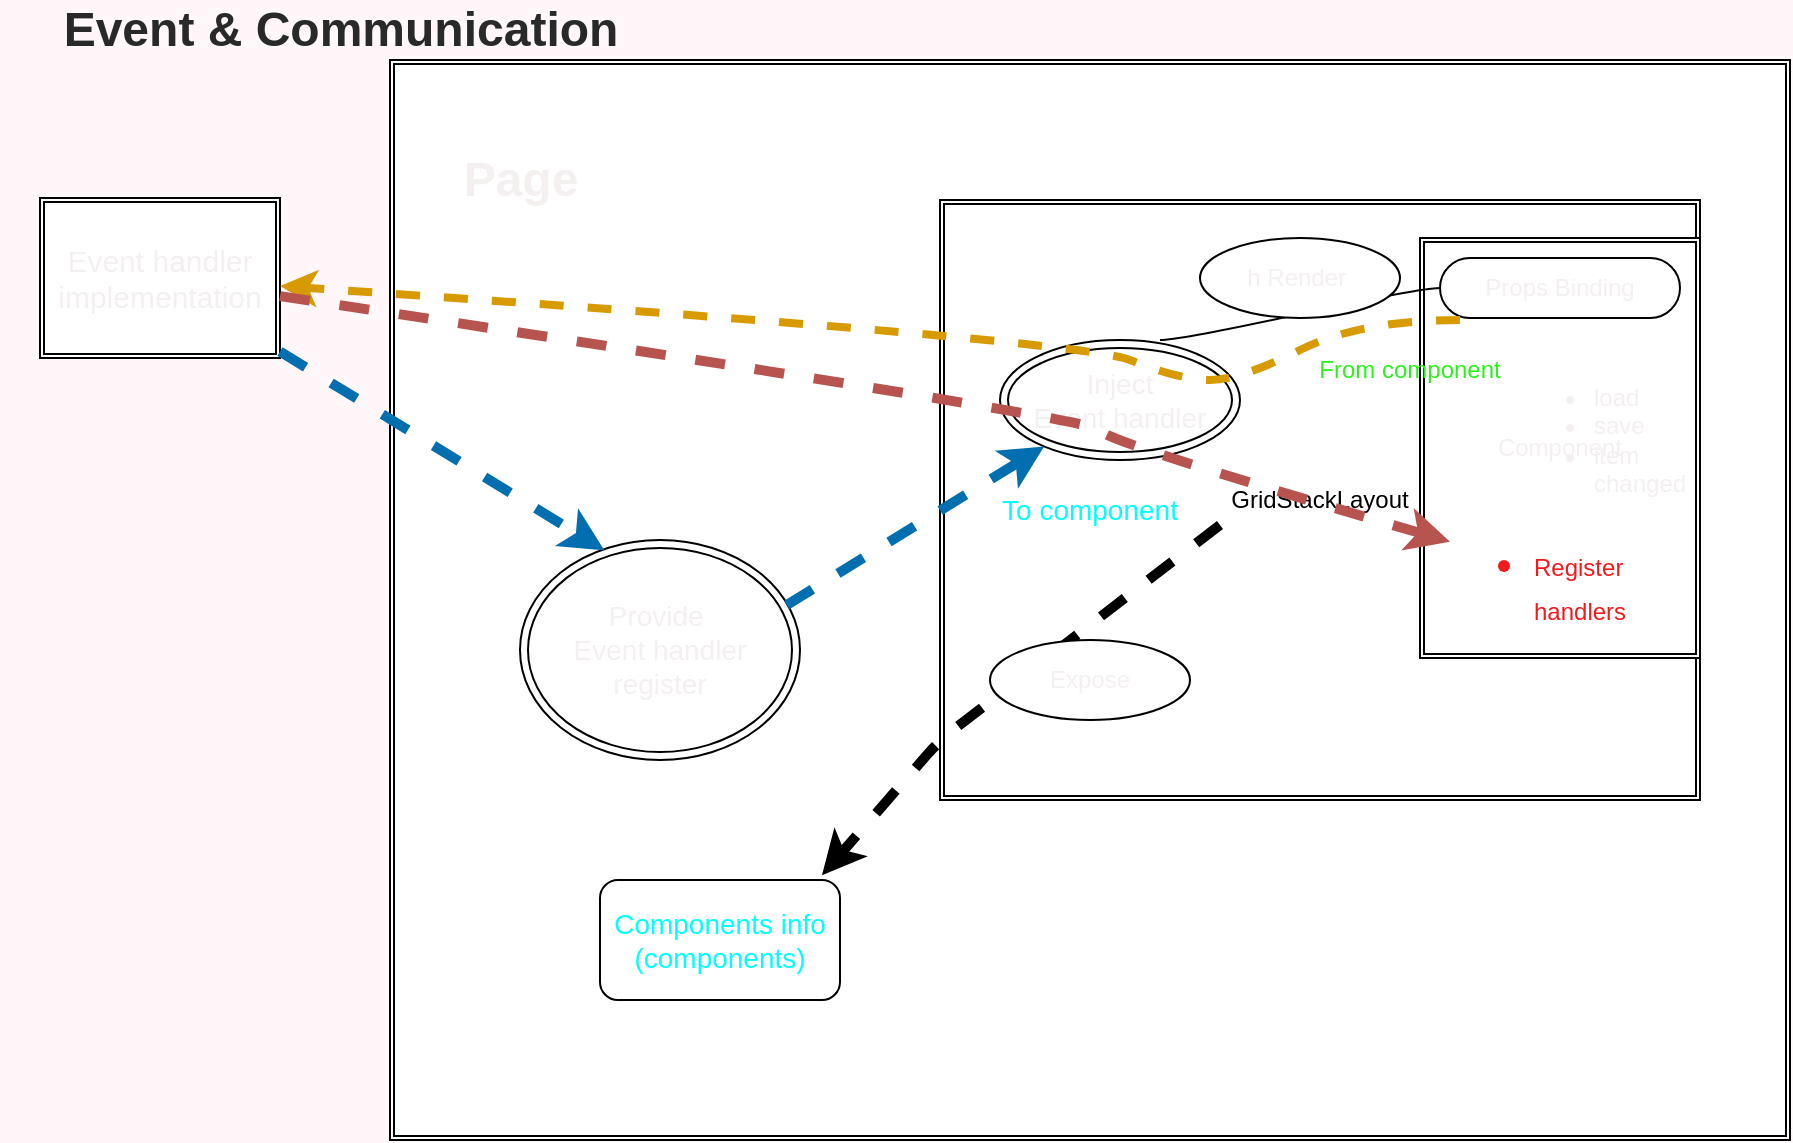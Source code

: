 <mxfile>
    <diagram id="u60STcIMF3WkAjyixuxc" name="Page-1">
        <mxGraphModel dx="1180" dy="633" grid="1" gridSize="10" guides="1" tooltips="1" connect="1" arrows="1" fold="1" page="1" pageScale="1" pageWidth="1169" pageHeight="1654" background="#FFF7FA" math="0" shadow="0">
            <root>
                <mxCell id="0"/>
                <mxCell id="1" parent="0"/>
                <mxCell id="4" value="Page" style="shape=ext;double=1;rounded=0;whiteSpace=wrap;html=1;" vertex="1" parent="1">
                    <mxGeometry x="205" y="40" width="700" height="540" as="geometry"/>
                </mxCell>
                <mxCell id="6" value="GridStackLayout" style="shape=ext;double=1;rounded=0;whiteSpace=wrap;html=1;" vertex="1" parent="1">
                    <mxGeometry x="480" y="110" width="380" height="300" as="geometry"/>
                </mxCell>
                <mxCell id="7" value="&lt;font color=&quot;#292929&quot;&gt;Event &amp;amp; Communication&lt;/font&gt;" style="text;strokeColor=none;fillColor=none;html=1;fontSize=24;fontStyle=1;verticalAlign=middle;align=center;" vertex="1" parent="1">
                    <mxGeometry x="10" y="10" width="340" height="30" as="geometry"/>
                </mxCell>
                <mxCell id="8" value="Page" style="text;strokeColor=none;fillColor=none;html=1;fontSize=24;fontStyle=1;verticalAlign=middle;align=center;fontColor=#f5f0f0;" vertex="1" parent="1">
                    <mxGeometry x="220" y="80" width="100" height="40" as="geometry"/>
                </mxCell>
                <mxCell id="9" value="Component" style="shape=ext;double=1;rounded=0;whiteSpace=wrap;html=1;fontColor=#f5f0f0;" vertex="1" parent="1">
                    <mxGeometry x="720" y="129" width="140" height="210" as="geometry"/>
                </mxCell>
                <mxCell id="11" value="&lt;font style=&quot;font-size: 14px;&quot;&gt;Provide&amp;nbsp;&lt;br&gt;Event handler register&lt;/font&gt;" style="ellipse;shape=doubleEllipse;whiteSpace=wrap;html=1;fontColor=#f5f0f0;" vertex="1" parent="1">
                    <mxGeometry x="270" y="280" width="140" height="110" as="geometry"/>
                </mxCell>
                <mxCell id="12" value="&lt;font style=&quot;font-size: 15px;&quot;&gt;Event handler implementation&lt;/font&gt;" style="shape=ext;double=1;rounded=0;whiteSpace=wrap;html=1;fontColor=#f5f0f0;" vertex="1" parent="1">
                    <mxGeometry x="30" y="109" width="120" height="80" as="geometry"/>
                </mxCell>
                <mxCell id="13" value="&lt;font style=&quot;font-size: 14px;&quot;&gt;Inject&lt;br&gt;Event handler &lt;/font&gt;" style="ellipse;shape=doubleEllipse;whiteSpace=wrap;html=1;fontColor=#f5f0f0;" vertex="1" parent="1">
                    <mxGeometry x="510" y="180" width="120" height="60" as="geometry"/>
                </mxCell>
                <mxCell id="14" value="Props Binding" style="whiteSpace=wrap;html=1;rounded=1;arcSize=50;align=center;verticalAlign=middle;strokeWidth=1;autosize=1;spacing=4;treeFolding=1;treeMoving=1;newEdgeStyle={&quot;edgeStyle&quot;:&quot;entityRelationEdgeStyle&quot;,&quot;startArrow&quot;:&quot;none&quot;,&quot;endArrow&quot;:&quot;none&quot;,&quot;segment&quot;:10,&quot;curved&quot;:1,&quot;sourcePerimeterSpacing&quot;:0,&quot;targetPerimeterSpacing&quot;:0};fontColor=#f5f0f0;" vertex="1" parent="1">
                    <mxGeometry x="730" y="139" width="120" height="30" as="geometry"/>
                </mxCell>
                <mxCell id="15" value="" style="edgeStyle=entityRelationEdgeStyle;startArrow=none;endArrow=none;segment=10;curved=1;sourcePerimeterSpacing=0;targetPerimeterSpacing=0;fontColor=#f5f0f0;" edge="1" target="14" parent="1">
                    <mxGeometry relative="1" as="geometry">
                        <mxPoint x="590" y="180" as="sourcePoint"/>
                    </mxGeometry>
                </mxCell>
                <mxCell id="16" value="h Render&amp;nbsp;" style="ellipse;whiteSpace=wrap;html=1;align=center;newEdgeStyle={&quot;edgeStyle&quot;:&quot;entityRelationEdgeStyle&quot;,&quot;startArrow&quot;:&quot;none&quot;,&quot;endArrow&quot;:&quot;none&quot;,&quot;segment&quot;:10,&quot;curved&quot;:1,&quot;sourcePerimeterSpacing&quot;:0,&quot;targetPerimeterSpacing&quot;:0};treeFolding=1;treeMoving=1;fontColor=#f5f0f0;" vertex="1" parent="1">
                    <mxGeometry x="610" y="129" width="100" height="40" as="geometry"/>
                </mxCell>
                <mxCell id="17" value="&lt;ul&gt;&lt;li&gt;load&lt;/li&gt;&lt;li&gt;save&lt;/li&gt;&lt;li&gt;item changed&lt;/li&gt;&lt;/ul&gt;" style="text;strokeColor=none;fillColor=none;html=1;whiteSpace=wrap;verticalAlign=middle;overflow=hidden;fontColor=#f5f0f0;" vertex="1" parent="1">
                    <mxGeometry x="765" y="169" width="95" height="121" as="geometry"/>
                </mxCell>
                <mxCell id="18" value="" style="curved=1;endArrow=classic;html=1;fontColor=#F21A1A;fontSize=19;strokeWidth=4;fillColor=#ffcd28;gradientColor=#ffa500;strokeColor=#d79b00;dashed=1;" edge="1" parent="1" target="12">
                    <mxGeometry width="50" height="50" relative="1" as="geometry">
                        <mxPoint x="740" y="170" as="sourcePoint"/>
                        <mxPoint x="610" y="240" as="targetPoint"/>
                        <Array as="points">
                            <mxPoint x="740" y="170"/>
                            <mxPoint x="690" y="170"/>
                            <mxPoint x="630" y="200"/>
                            <mxPoint x="600" y="200"/>
                            <mxPoint x="550" y="180"/>
                        </Array>
                    </mxGeometry>
                </mxCell>
                <mxCell id="19" value="&lt;ul&gt;&lt;li&gt;&lt;font style=&quot;font-size: 12px;&quot;&gt;Register handlers&lt;/font&gt;&lt;/li&gt;&lt;/ul&gt;" style="text;strokeColor=none;fillColor=none;html=1;whiteSpace=wrap;verticalAlign=middle;overflow=hidden;fontSize=19;fontColor=#F21A1A;" vertex="1" parent="1">
                    <mxGeometry x="735" y="259" width="125" height="80" as="geometry"/>
                </mxCell>
                <mxCell id="20" value="" style="curved=1;endArrow=classic;html=1;fontSize=12;fontColor=#F21A1A;strokeWidth=5;fillColor=#f8cecc;gradientColor=#ea6b66;strokeColor=#b85450;dashed=1;" edge="1" parent="1" source="12" target="19">
                    <mxGeometry width="50" height="50" relative="1" as="geometry">
                        <mxPoint x="560" y="280" as="sourcePoint"/>
                        <mxPoint x="610" y="230" as="targetPoint"/>
                        <Array as="points">
                            <mxPoint x="560" y="220"/>
                            <mxPoint x="560" y="230"/>
                        </Array>
                    </mxGeometry>
                </mxCell>
                <mxCell id="22" value="&lt;font color=&quot;#2bf21c&quot;&gt;From component&lt;/font&gt;" style="text;html=1;strokeColor=none;fillColor=none;align=center;verticalAlign=middle;whiteSpace=wrap;rounded=0;fontSize=12;fontColor=#F21A1A;" vertex="1" parent="1">
                    <mxGeometry x="650" y="180" width="130" height="30" as="geometry"/>
                </mxCell>
                <mxCell id="24" value="&lt;font color=&quot;#00ffff&quot; style=&quot;font-size: 14px;&quot;&gt;To component&lt;/font&gt;" style="text;html=1;strokeColor=none;fillColor=none;align=center;verticalAlign=middle;whiteSpace=wrap;rounded=0;fontSize=12;fontColor=#F21A1A;" vertex="1" parent="1">
                    <mxGeometry x="490" y="250" width="130" height="30" as="geometry"/>
                </mxCell>
                <mxCell id="25" value="" style="endArrow=classic;html=1;dashed=1;strokeWidth=5;fontSize=14;fontColor=#00FFFF;entryX=0.301;entryY=0.047;entryDx=0;entryDy=0;entryPerimeter=0;fillColor=#1ba1e2;strokeColor=#006EAF;" edge="1" parent="1" source="12" target="11">
                    <mxGeometry width="50" height="50" relative="1" as="geometry">
                        <mxPoint x="560" y="270" as="sourcePoint"/>
                        <mxPoint x="610" y="220" as="targetPoint"/>
                    </mxGeometry>
                </mxCell>
                <mxCell id="26" value="" style="endArrow=classic;html=1;dashed=1;strokeWidth=5;fontSize=14;fontColor=#00FFFF;exitX=0.953;exitY=0.295;exitDx=0;exitDy=0;exitPerimeter=0;fillColor=#1ba1e2;strokeColor=#006EAF;" edge="1" parent="1" source="11" target="13">
                    <mxGeometry width="50" height="50" relative="1" as="geometry">
                        <mxPoint x="400" y="470" as="sourcePoint"/>
                        <mxPoint x="450" y="420" as="targetPoint"/>
                    </mxGeometry>
                </mxCell>
                <mxCell id="28" value="Components info&lt;br&gt;(components)" style="rounded=1;whiteSpace=wrap;html=1;fontSize=14;fontColor=#00FFFF;" vertex="1" parent="1">
                    <mxGeometry x="310" y="450" width="120" height="60" as="geometry"/>
                </mxCell>
                <mxCell id="29" value="" style="endArrow=classic;html=1;dashed=1;strokeWidth=5;fontSize=14;fontColor=#00FFFF;entryX=0.925;entryY=-0.04;entryDx=0;entryDy=0;entryPerimeter=0;exitX=1;exitY=0.75;exitDx=0;exitDy=0;" edge="1" parent="1" source="24" target="28">
                    <mxGeometry width="50" height="50" relative="1" as="geometry">
                        <mxPoint x="560" y="270" as="sourcePoint"/>
                        <mxPoint x="610" y="220" as="targetPoint"/>
                        <Array as="points">
                            <mxPoint x="480" y="380"/>
                        </Array>
                    </mxGeometry>
                </mxCell>
                <mxCell id="30" value="Expose" style="ellipse;whiteSpace=wrap;html=1;align=center;newEdgeStyle={&quot;edgeStyle&quot;:&quot;entityRelationEdgeStyle&quot;,&quot;startArrow&quot;:&quot;none&quot;,&quot;endArrow&quot;:&quot;none&quot;,&quot;segment&quot;:10,&quot;curved&quot;:1,&quot;sourcePerimeterSpacing&quot;:0,&quot;targetPerimeterSpacing&quot;:0};treeFolding=1;treeMoving=1;fontColor=#f5f0f0;" vertex="1" parent="1">
                    <mxGeometry x="505" y="330" width="100" height="40" as="geometry"/>
                </mxCell>
            </root>
        </mxGraphModel>
    </diagram>
</mxfile>